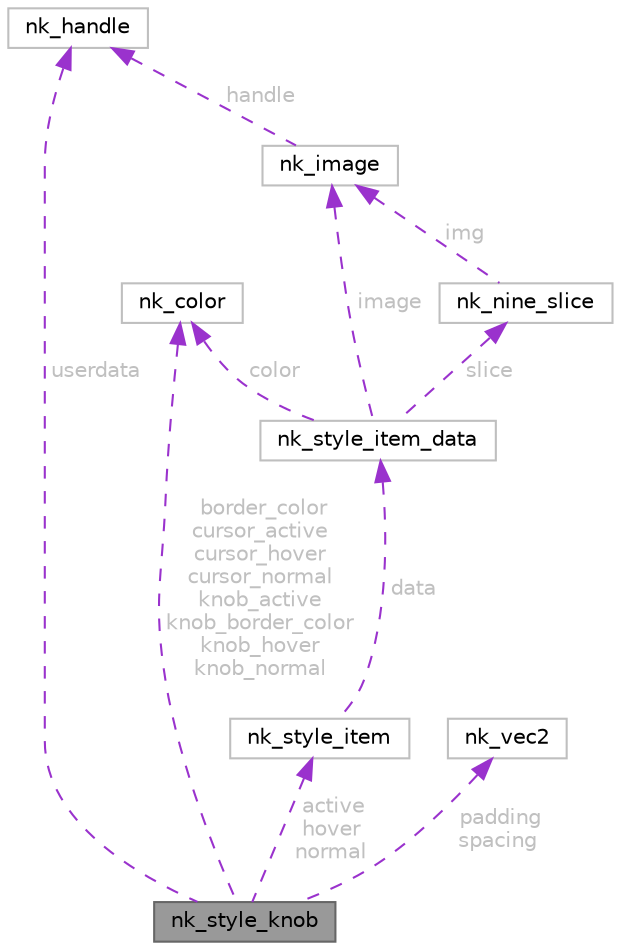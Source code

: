 digraph "nk_style_knob"
{
 // LATEX_PDF_SIZE
  bgcolor="transparent";
  edge [fontname=Helvetica,fontsize=10,labelfontname=Helvetica,labelfontsize=10];
  node [fontname=Helvetica,fontsize=10,shape=box,height=0.2,width=0.4];
  Node1 [id="Node000001",label="nk_style_knob",height=0.2,width=0.4,color="gray40", fillcolor="grey60", style="filled", fontcolor="black",tooltip=" "];
  Node2 -> Node1 [id="edge1_Node000001_Node000002",dir="back",color="darkorchid3",style="dashed",tooltip=" ",label=" active\nhover\nnormal",fontcolor="grey" ];
  Node2 [id="Node000002",label="nk_style_item",height=0.2,width=0.4,color="grey75", fillcolor="white", style="filled",URL="$structnk__style__item.html",tooltip=" "];
  Node3 -> Node2 [id="edge2_Node000002_Node000003",dir="back",color="darkorchid3",style="dashed",tooltip=" ",label=" data",fontcolor="grey" ];
  Node3 [id="Node000003",label="nk_style_item_data",height=0.2,width=0.4,color="grey75", fillcolor="white", style="filled",URL="$unionnk__style__item__data.html",tooltip=" "];
  Node4 -> Node3 [id="edge3_Node000003_Node000004",dir="back",color="darkorchid3",style="dashed",tooltip=" ",label=" color",fontcolor="grey" ];
  Node4 [id="Node000004",label="nk_color",height=0.2,width=0.4,color="grey75", fillcolor="white", style="filled",URL="$structnk__color.html",tooltip=" "];
  Node5 -> Node3 [id="edge4_Node000003_Node000005",dir="back",color="darkorchid3",style="dashed",tooltip=" ",label=" image",fontcolor="grey" ];
  Node5 [id="Node000005",label="nk_image",height=0.2,width=0.4,color="grey75", fillcolor="white", style="filled",URL="$structnk__image.html",tooltip=" "];
  Node6 -> Node5 [id="edge5_Node000005_Node000006",dir="back",color="darkorchid3",style="dashed",tooltip=" ",label=" handle",fontcolor="grey" ];
  Node6 [id="Node000006",label="nk_handle",height=0.2,width=0.4,color="grey75", fillcolor="white", style="filled",URL="$unionnk__handle.html",tooltip=" "];
  Node7 -> Node3 [id="edge6_Node000003_Node000007",dir="back",color="darkorchid3",style="dashed",tooltip=" ",label=" slice",fontcolor="grey" ];
  Node7 [id="Node000007",label="nk_nine_slice",height=0.2,width=0.4,color="grey75", fillcolor="white", style="filled",URL="$structnk__nine__slice.html",tooltip=" "];
  Node5 -> Node7 [id="edge7_Node000007_Node000005",dir="back",color="darkorchid3",style="dashed",tooltip=" ",label=" img",fontcolor="grey" ];
  Node4 -> Node1 [id="edge8_Node000001_Node000004",dir="back",color="darkorchid3",style="dashed",tooltip=" ",label=" border_color\ncursor_active\ncursor_hover\ncursor_normal\nknob_active\nknob_border_color\nknob_hover\nknob_normal",fontcolor="grey" ];
  Node8 -> Node1 [id="edge9_Node000001_Node000008",dir="back",color="darkorchid3",style="dashed",tooltip=" ",label=" padding\nspacing",fontcolor="grey" ];
  Node8 [id="Node000008",label="nk_vec2",height=0.2,width=0.4,color="grey75", fillcolor="white", style="filled",URL="$structnk__vec2.html",tooltip=" "];
  Node6 -> Node1 [id="edge10_Node000001_Node000006",dir="back",color="darkorchid3",style="dashed",tooltip=" ",label=" userdata",fontcolor="grey" ];
}
